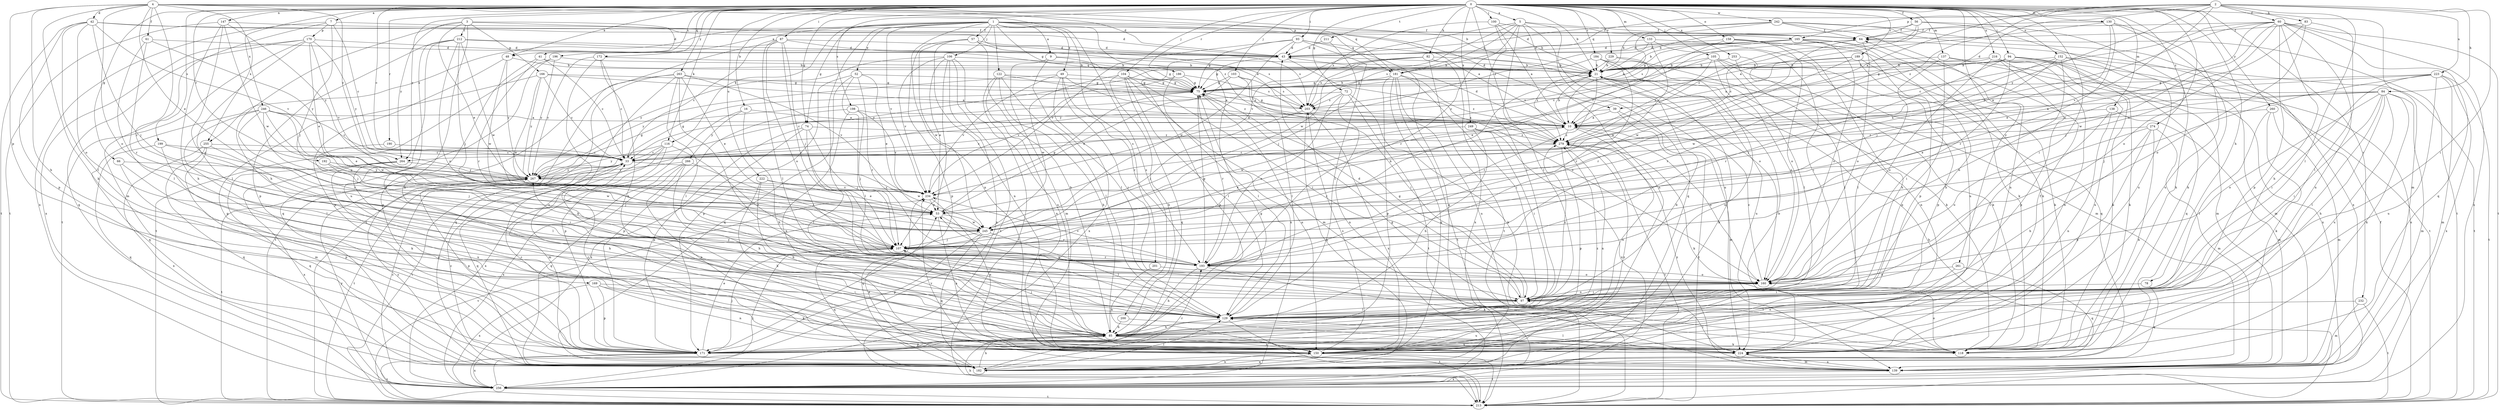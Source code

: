 strict digraph  {
0;
1;
2;
3;
4;
5;
7;
9;
10;
16;
21;
33;
39;
41;
42;
43;
48;
49;
52;
53;
56;
57;
60;
61;
64;
66;
72;
74;
75;
78;
82;
83;
84;
85;
87;
93;
94;
97;
100;
103;
104;
105;
106;
107;
116;
118;
122;
129;
130;
133;
137;
138;
139;
147;
150;
152;
158;
160;
165;
166;
169;
170;
171;
172;
181;
182;
184;
186;
189;
190;
192;
193;
196;
198;
199;
200;
201;
203;
211;
212;
213;
216;
222;
223;
224;
229;
232;
234;
242;
245;
246;
249;
253;
255;
256;
260;
261;
263;
264;
266;
267;
274;
279;
0 -> 5  [label=a];
0 -> 7  [label=a];
0 -> 16  [label=b];
0 -> 21  [label=b];
0 -> 33  [label=c];
0 -> 48  [label=e];
0 -> 56  [label=f];
0 -> 66  [label=g];
0 -> 72  [label=g];
0 -> 74  [label=g];
0 -> 78  [label=h];
0 -> 82  [label=h];
0 -> 87  [label=i];
0 -> 93  [label=i];
0 -> 94  [label=i];
0 -> 97  [label=i];
0 -> 100  [label=j];
0 -> 103  [label=j];
0 -> 104  [label=j];
0 -> 105  [label=j];
0 -> 116  [label=k];
0 -> 130  [label=m];
0 -> 133  [label=m];
0 -> 137  [label=m];
0 -> 138  [label=m];
0 -> 139  [label=m];
0 -> 147  [label=n];
0 -> 152  [label=o];
0 -> 158  [label=o];
0 -> 160  [label=o];
0 -> 172  [label=q];
0 -> 184  [label=r];
0 -> 186  [label=r];
0 -> 189  [label=r];
0 -> 190  [label=r];
0 -> 192  [label=r];
0 -> 196  [label=s];
0 -> 198  [label=s];
0 -> 199  [label=s];
0 -> 211  [label=t];
0 -> 216  [label=u];
0 -> 222  [label=u];
0 -> 229  [label=v];
0 -> 232  [label=v];
0 -> 242  [label=w];
0 -> 246  [label=x];
0 -> 249  [label=x];
0 -> 253  [label=x];
0 -> 260  [label=y];
0 -> 261  [label=y];
0 -> 263  [label=y];
0 -> 264  [label=y];
0 -> 274  [label=z];
0 -> 279  [label=z];
1 -> 9  [label=a];
1 -> 10  [label=a];
1 -> 48  [label=e];
1 -> 49  [label=e];
1 -> 52  [label=e];
1 -> 57  [label=f];
1 -> 74  [label=g];
1 -> 75  [label=g];
1 -> 106  [label=j];
1 -> 116  [label=k];
1 -> 122  [label=l];
1 -> 129  [label=l];
1 -> 150  [label=n];
1 -> 165  [label=p];
1 -> 181  [label=q];
1 -> 200  [label=s];
1 -> 201  [label=s];
1 -> 234  [label=v];
1 -> 255  [label=x];
2 -> 10  [label=a];
2 -> 39  [label=d];
2 -> 60  [label=f];
2 -> 83  [label=h];
2 -> 84  [label=h];
2 -> 97  [label=i];
2 -> 129  [label=l];
2 -> 165  [label=p];
2 -> 181  [label=q];
2 -> 223  [label=u];
2 -> 234  [label=v];
2 -> 264  [label=y];
2 -> 279  [label=z];
3 -> 39  [label=d];
3 -> 41  [label=d];
3 -> 53  [label=e];
3 -> 85  [label=h];
3 -> 118  [label=k];
3 -> 166  [label=p];
3 -> 212  [label=t];
3 -> 264  [label=y];
4 -> 21  [label=b];
4 -> 42  [label=d];
4 -> 43  [label=d];
4 -> 53  [label=e];
4 -> 61  [label=f];
4 -> 85  [label=h];
4 -> 118  [label=k];
4 -> 160  [label=o];
4 -> 169  [label=p];
4 -> 181  [label=q];
4 -> 193  [label=r];
4 -> 255  [label=x];
4 -> 264  [label=y];
4 -> 279  [label=z];
5 -> 64  [label=f];
5 -> 129  [label=l];
5 -> 150  [label=n];
5 -> 181  [label=q];
5 -> 182  [label=q];
5 -> 193  [label=r];
5 -> 224  [label=u];
5 -> 234  [label=v];
5 -> 245  [label=w];
7 -> 33  [label=c];
7 -> 43  [label=d];
7 -> 107  [label=j];
7 -> 139  [label=m];
7 -> 170  [label=p];
7 -> 256  [label=x];
9 -> 21  [label=b];
9 -> 75  [label=g];
9 -> 129  [label=l];
9 -> 139  [label=m];
10 -> 21  [label=b];
10 -> 43  [label=d];
10 -> 150  [label=n];
10 -> 160  [label=o];
10 -> 193  [label=r];
10 -> 279  [label=z];
16 -> 10  [label=a];
16 -> 85  [label=h];
16 -> 171  [label=p];
16 -> 266  [label=y];
21 -> 75  [label=g];
21 -> 193  [label=r];
21 -> 224  [label=u];
33 -> 64  [label=f];
33 -> 75  [label=g];
33 -> 182  [label=q];
33 -> 213  [label=t];
33 -> 245  [label=w];
33 -> 267  [label=y];
39 -> 10  [label=a];
39 -> 139  [label=m];
39 -> 213  [label=t];
39 -> 245  [label=w];
41 -> 21  [label=b];
41 -> 33  [label=c];
41 -> 171  [label=p];
41 -> 193  [label=r];
42 -> 10  [label=a];
42 -> 64  [label=f];
42 -> 107  [label=j];
42 -> 129  [label=l];
42 -> 160  [label=o];
42 -> 171  [label=p];
42 -> 213  [label=t];
42 -> 234  [label=v];
43 -> 21  [label=b];
43 -> 160  [label=o];
43 -> 171  [label=p];
43 -> 256  [label=x];
48 -> 21  [label=b];
48 -> 171  [label=p];
48 -> 245  [label=w];
48 -> 267  [label=y];
49 -> 75  [label=g];
49 -> 97  [label=i];
49 -> 193  [label=r];
49 -> 234  [label=v];
49 -> 256  [label=x];
49 -> 267  [label=y];
49 -> 279  [label=z];
52 -> 53  [label=e];
52 -> 75  [label=g];
52 -> 129  [label=l];
52 -> 171  [label=p];
52 -> 182  [label=q];
52 -> 193  [label=r];
53 -> 75  [label=g];
53 -> 150  [label=n];
53 -> 193  [label=r];
53 -> 245  [label=w];
56 -> 21  [label=b];
56 -> 33  [label=c];
56 -> 64  [label=f];
56 -> 118  [label=k];
56 -> 224  [label=u];
56 -> 279  [label=z];
57 -> 43  [label=d];
57 -> 85  [label=h];
57 -> 150  [label=n];
57 -> 171  [label=p];
57 -> 203  [label=s];
57 -> 245  [label=w];
60 -> 33  [label=c];
60 -> 53  [label=e];
60 -> 64  [label=f];
60 -> 85  [label=h];
60 -> 107  [label=j];
60 -> 150  [label=n];
60 -> 171  [label=p];
60 -> 182  [label=q];
60 -> 213  [label=t];
60 -> 245  [label=w];
60 -> 256  [label=x];
60 -> 267  [label=y];
61 -> 43  [label=d];
61 -> 129  [label=l];
61 -> 193  [label=r];
61 -> 267  [label=y];
64 -> 43  [label=d];
64 -> 160  [label=o];
64 -> 245  [label=w];
66 -> 171  [label=p];
66 -> 224  [label=u];
66 -> 267  [label=y];
72 -> 33  [label=c];
72 -> 118  [label=k];
72 -> 150  [label=n];
72 -> 193  [label=r];
72 -> 203  [label=s];
72 -> 213  [label=t];
74 -> 107  [label=j];
74 -> 129  [label=l];
74 -> 171  [label=p];
74 -> 256  [label=x];
74 -> 279  [label=z];
75 -> 21  [label=b];
75 -> 150  [label=n];
75 -> 193  [label=r];
75 -> 203  [label=s];
78 -> 97  [label=i];
78 -> 182  [label=q];
82 -> 21  [label=b];
82 -> 75  [label=g];
82 -> 203  [label=s];
82 -> 213  [label=t];
82 -> 256  [label=x];
82 -> 267  [label=y];
83 -> 53  [label=e];
83 -> 64  [label=f];
83 -> 129  [label=l];
83 -> 160  [label=o];
84 -> 10  [label=a];
84 -> 53  [label=e];
84 -> 85  [label=h];
84 -> 97  [label=i];
84 -> 118  [label=k];
84 -> 129  [label=l];
84 -> 139  [label=m];
84 -> 160  [label=o];
84 -> 203  [label=s];
84 -> 224  [label=u];
85 -> 21  [label=b];
85 -> 75  [label=g];
85 -> 107  [label=j];
85 -> 118  [label=k];
85 -> 150  [label=n];
85 -> 171  [label=p];
85 -> 224  [label=u];
87 -> 33  [label=c];
87 -> 43  [label=d];
87 -> 107  [label=j];
87 -> 129  [label=l];
87 -> 160  [label=o];
87 -> 193  [label=r];
87 -> 203  [label=s];
87 -> 213  [label=t];
93 -> 43  [label=d];
93 -> 75  [label=g];
93 -> 129  [label=l];
93 -> 160  [label=o];
93 -> 182  [label=q];
93 -> 234  [label=v];
93 -> 245  [label=w];
94 -> 21  [label=b];
94 -> 75  [label=g];
94 -> 97  [label=i];
94 -> 118  [label=k];
94 -> 182  [label=q];
94 -> 193  [label=r];
94 -> 256  [label=x];
97 -> 43  [label=d];
97 -> 53  [label=e];
97 -> 75  [label=g];
97 -> 129  [label=l];
97 -> 160  [label=o];
97 -> 267  [label=y];
97 -> 279  [label=z];
100 -> 10  [label=a];
100 -> 21  [label=b];
100 -> 64  [label=f];
100 -> 129  [label=l];
100 -> 203  [label=s];
103 -> 53  [label=e];
103 -> 75  [label=g];
103 -> 97  [label=i];
103 -> 129  [label=l];
103 -> 203  [label=s];
104 -> 75  [label=g];
104 -> 85  [label=h];
104 -> 97  [label=i];
104 -> 129  [label=l];
104 -> 139  [label=m];
104 -> 182  [label=q];
104 -> 245  [label=w];
105 -> 21  [label=b];
105 -> 33  [label=c];
105 -> 118  [label=k];
105 -> 129  [label=l];
105 -> 160  [label=o];
105 -> 182  [label=q];
105 -> 279  [label=z];
106 -> 21  [label=b];
106 -> 53  [label=e];
106 -> 107  [label=j];
106 -> 213  [label=t];
106 -> 224  [label=u];
106 -> 234  [label=v];
106 -> 256  [label=x];
106 -> 267  [label=y];
107 -> 10  [label=a];
107 -> 21  [label=b];
107 -> 182  [label=q];
107 -> 193  [label=r];
116 -> 33  [label=c];
116 -> 139  [label=m];
116 -> 193  [label=r];
116 -> 213  [label=t];
116 -> 256  [label=x];
116 -> 267  [label=y];
118 -> 75  [label=g];
118 -> 160  [label=o];
122 -> 10  [label=a];
122 -> 75  [label=g];
122 -> 85  [label=h];
122 -> 129  [label=l];
122 -> 150  [label=n];
122 -> 213  [label=t];
129 -> 85  [label=h];
129 -> 213  [label=t];
130 -> 10  [label=a];
130 -> 64  [label=f];
130 -> 107  [label=j];
130 -> 118  [label=k];
130 -> 193  [label=r];
130 -> 224  [label=u];
133 -> 43  [label=d];
133 -> 97  [label=i];
133 -> 203  [label=s];
133 -> 224  [label=u];
133 -> 245  [label=w];
137 -> 21  [label=b];
137 -> 129  [label=l];
137 -> 139  [label=m];
137 -> 171  [label=p];
137 -> 256  [label=x];
138 -> 10  [label=a];
138 -> 97  [label=i];
138 -> 139  [label=m];
138 -> 150  [label=n];
139 -> 224  [label=u];
139 -> 234  [label=v];
139 -> 256  [label=x];
139 -> 279  [label=z];
147 -> 64  [label=f];
147 -> 85  [label=h];
147 -> 160  [label=o];
147 -> 213  [label=t];
147 -> 245  [label=w];
147 -> 267  [label=y];
150 -> 33  [label=c];
150 -> 182  [label=q];
150 -> 203  [label=s];
150 -> 213  [label=t];
152 -> 21  [label=b];
152 -> 107  [label=j];
152 -> 139  [label=m];
152 -> 160  [label=o];
152 -> 213  [label=t];
152 -> 245  [label=w];
158 -> 33  [label=c];
158 -> 43  [label=d];
158 -> 85  [label=h];
158 -> 118  [label=k];
158 -> 160  [label=o];
160 -> 97  [label=i];
160 -> 10  [label=c];
165 -> 21  [label=b];
165 -> 43  [label=d];
165 -> 75  [label=g];
165 -> 85  [label=h];
165 -> 118  [label=k];
165 -> 160  [label=o];
165 -> 171  [label=p];
165 -> 203  [label=s];
166 -> 10  [label=a];
166 -> 33  [label=c];
166 -> 75  [label=g];
166 -> 171  [label=p];
166 -> 245  [label=w];
166 -> 267  [label=y];
169 -> 97  [label=i];
169 -> 118  [label=k];
169 -> 150  [label=n];
169 -> 171  [label=p];
169 -> 256  [label=x];
170 -> 43  [label=d];
170 -> 53  [label=e];
170 -> 129  [label=l];
170 -> 182  [label=q];
170 -> 213  [label=t];
170 -> 234  [label=v];
170 -> 256  [label=x];
170 -> 267  [label=y];
171 -> 33  [label=c];
171 -> 53  [label=e];
171 -> 107  [label=j];
171 -> 213  [label=t];
171 -> 256  [label=x];
171 -> 279  [label=z];
172 -> 21  [label=b];
172 -> 33  [label=c];
172 -> 85  [label=h];
172 -> 224  [label=u];
172 -> 267  [label=y];
181 -> 75  [label=g];
181 -> 97  [label=i];
181 -> 171  [label=p];
181 -> 182  [label=q];
181 -> 213  [label=t];
181 -> 224  [label=u];
181 -> 279  [label=z];
182 -> 21  [label=b];
182 -> 33  [label=c];
182 -> 53  [label=e];
182 -> 85  [label=h];
182 -> 129  [label=l];
182 -> 150  [label=n];
182 -> 193  [label=r];
182 -> 267  [label=y];
182 -> 279  [label=z];
184 -> 21  [label=b];
184 -> 118  [label=k];
184 -> 150  [label=n];
184 -> 193  [label=r];
184 -> 267  [label=y];
186 -> 75  [label=g];
186 -> 129  [label=l];
186 -> 203  [label=s];
186 -> 234  [label=v];
189 -> 10  [label=a];
189 -> 21  [label=b];
189 -> 118  [label=k];
189 -> 171  [label=p];
189 -> 193  [label=r];
190 -> 33  [label=c];
190 -> 97  [label=i];
192 -> 107  [label=j];
192 -> 245  [label=w];
192 -> 267  [label=y];
193 -> 75  [label=g];
193 -> 85  [label=h];
193 -> 118  [label=k];
193 -> 160  [label=o];
193 -> 234  [label=v];
196 -> 21  [label=b];
196 -> 182  [label=q];
196 -> 213  [label=t];
196 -> 267  [label=y];
198 -> 10  [label=a];
198 -> 107  [label=j];
198 -> 150  [label=n];
198 -> 171  [label=p];
198 -> 234  [label=v];
199 -> 33  [label=c];
199 -> 107  [label=j];
199 -> 118  [label=k];
199 -> 182  [label=q];
200 -> 85  [label=h];
200 -> 224  [label=u];
201 -> 150  [label=n];
201 -> 160  [label=o];
203 -> 10  [label=a];
203 -> 75  [label=g];
203 -> 107  [label=j];
203 -> 182  [label=q];
203 -> 256  [label=x];
211 -> 43  [label=d];
211 -> 107  [label=j];
212 -> 43  [label=d];
212 -> 75  [label=g];
212 -> 85  [label=h];
212 -> 107  [label=j];
212 -> 160  [label=o];
212 -> 171  [label=p];
212 -> 224  [label=u];
212 -> 245  [label=w];
213 -> 21  [label=b];
213 -> 64  [label=f];
213 -> 85  [label=h];
213 -> 234  [label=v];
216 -> 21  [label=b];
216 -> 118  [label=k];
216 -> 150  [label=n];
216 -> 160  [label=o];
216 -> 171  [label=p];
216 -> 193  [label=r];
216 -> 213  [label=t];
216 -> 224  [label=u];
222 -> 53  [label=e];
222 -> 85  [label=h];
222 -> 118  [label=k];
222 -> 234  [label=v];
223 -> 10  [label=a];
223 -> 75  [label=g];
223 -> 97  [label=i];
223 -> 107  [label=j];
223 -> 139  [label=m];
223 -> 213  [label=t];
223 -> 224  [label=u];
223 -> 256  [label=x];
224 -> 21  [label=b];
224 -> 64  [label=f];
224 -> 97  [label=i];
224 -> 129  [label=l];
224 -> 139  [label=m];
229 -> 21  [label=b];
229 -> 53  [label=e];
229 -> 139  [label=m];
229 -> 279  [label=z];
232 -> 129  [label=l];
232 -> 139  [label=m];
232 -> 213  [label=t];
234 -> 53  [label=e];
234 -> 150  [label=n];
234 -> 182  [label=q];
242 -> 10  [label=a];
242 -> 21  [label=b];
242 -> 43  [label=d];
242 -> 64  [label=f];
242 -> 150  [label=n];
242 -> 213  [label=t];
242 -> 256  [label=x];
245 -> 107  [label=j];
245 -> 129  [label=l];
245 -> 171  [label=p];
245 -> 182  [label=q];
246 -> 10  [label=a];
246 -> 33  [label=c];
246 -> 53  [label=e];
246 -> 107  [label=j];
246 -> 129  [label=l];
246 -> 182  [label=q];
246 -> 193  [label=r];
246 -> 245  [label=w];
249 -> 33  [label=c];
249 -> 85  [label=h];
249 -> 97  [label=i];
249 -> 256  [label=x];
249 -> 279  [label=z];
253 -> 21  [label=b];
253 -> 129  [label=l];
253 -> 150  [label=n];
255 -> 33  [label=c];
255 -> 129  [label=l];
255 -> 139  [label=m];
255 -> 182  [label=q];
255 -> 256  [label=x];
256 -> 33  [label=c];
256 -> 107  [label=j];
256 -> 213  [label=t];
256 -> 267  [label=y];
260 -> 10  [label=a];
260 -> 118  [label=k];
260 -> 129  [label=l];
260 -> 139  [label=m];
261 -> 150  [label=n];
261 -> 160  [label=o];
261 -> 182  [label=q];
263 -> 53  [label=e];
263 -> 75  [label=g];
263 -> 97  [label=i];
263 -> 118  [label=k];
263 -> 129  [label=l];
263 -> 182  [label=q];
263 -> 213  [label=t];
263 -> 234  [label=v];
264 -> 85  [label=h];
264 -> 182  [label=q];
264 -> 224  [label=u];
264 -> 256  [label=x];
264 -> 267  [label=y];
266 -> 85  [label=h];
266 -> 107  [label=j];
266 -> 150  [label=n];
266 -> 182  [label=q];
266 -> 256  [label=x];
266 -> 267  [label=y];
267 -> 75  [label=g];
267 -> 171  [label=p];
267 -> 213  [label=t];
267 -> 234  [label=v];
274 -> 85  [label=h];
274 -> 118  [label=k];
274 -> 139  [label=m];
274 -> 160  [label=o];
274 -> 171  [label=p];
274 -> 279  [label=z];
279 -> 33  [label=c];
279 -> 118  [label=k];
279 -> 150  [label=n];
279 -> 171  [label=p];
279 -> 213  [label=t];
}
